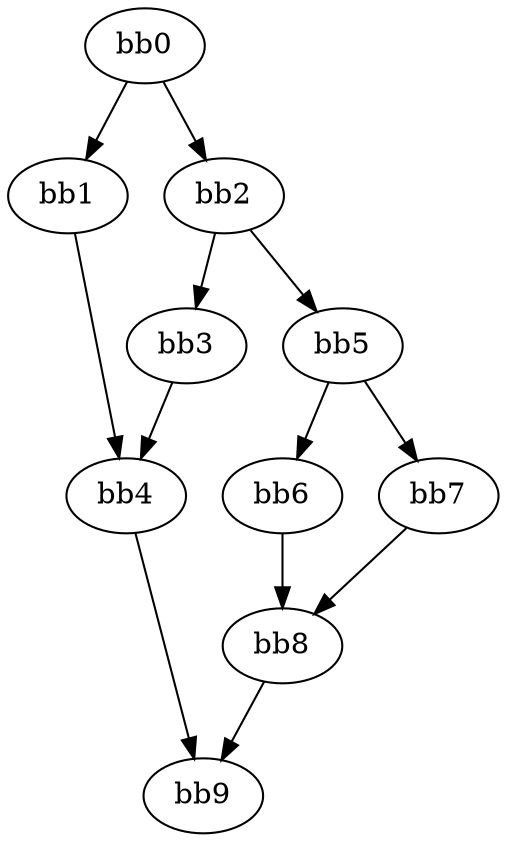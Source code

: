 digraph {
    0 [ label = "bb0\l" ]
    1 [ label = "bb1\l" ]
    2 [ label = "bb2\l" ]
    3 [ label = "bb3\l" ]
    4 [ label = "bb4\l" ]
    5 [ label = "bb5\l" ]
    6 [ label = "bb6\l" ]
    7 [ label = "bb7\l" ]
    8 [ label = "bb8\l" ]
    9 [ label = "bb9\l" ]
    0 -> 1 [ ]
    0 -> 2 [ ]
    1 -> 4 [ ]
    2 -> 3 [ ]
    2 -> 5 [ ]
    3 -> 4 [ ]
    4 -> 9 [ ]
    5 -> 6 [ ]
    5 -> 7 [ ]
    6 -> 8 [ ]
    7 -> 8 [ ]
    8 -> 9 [ ]
}

